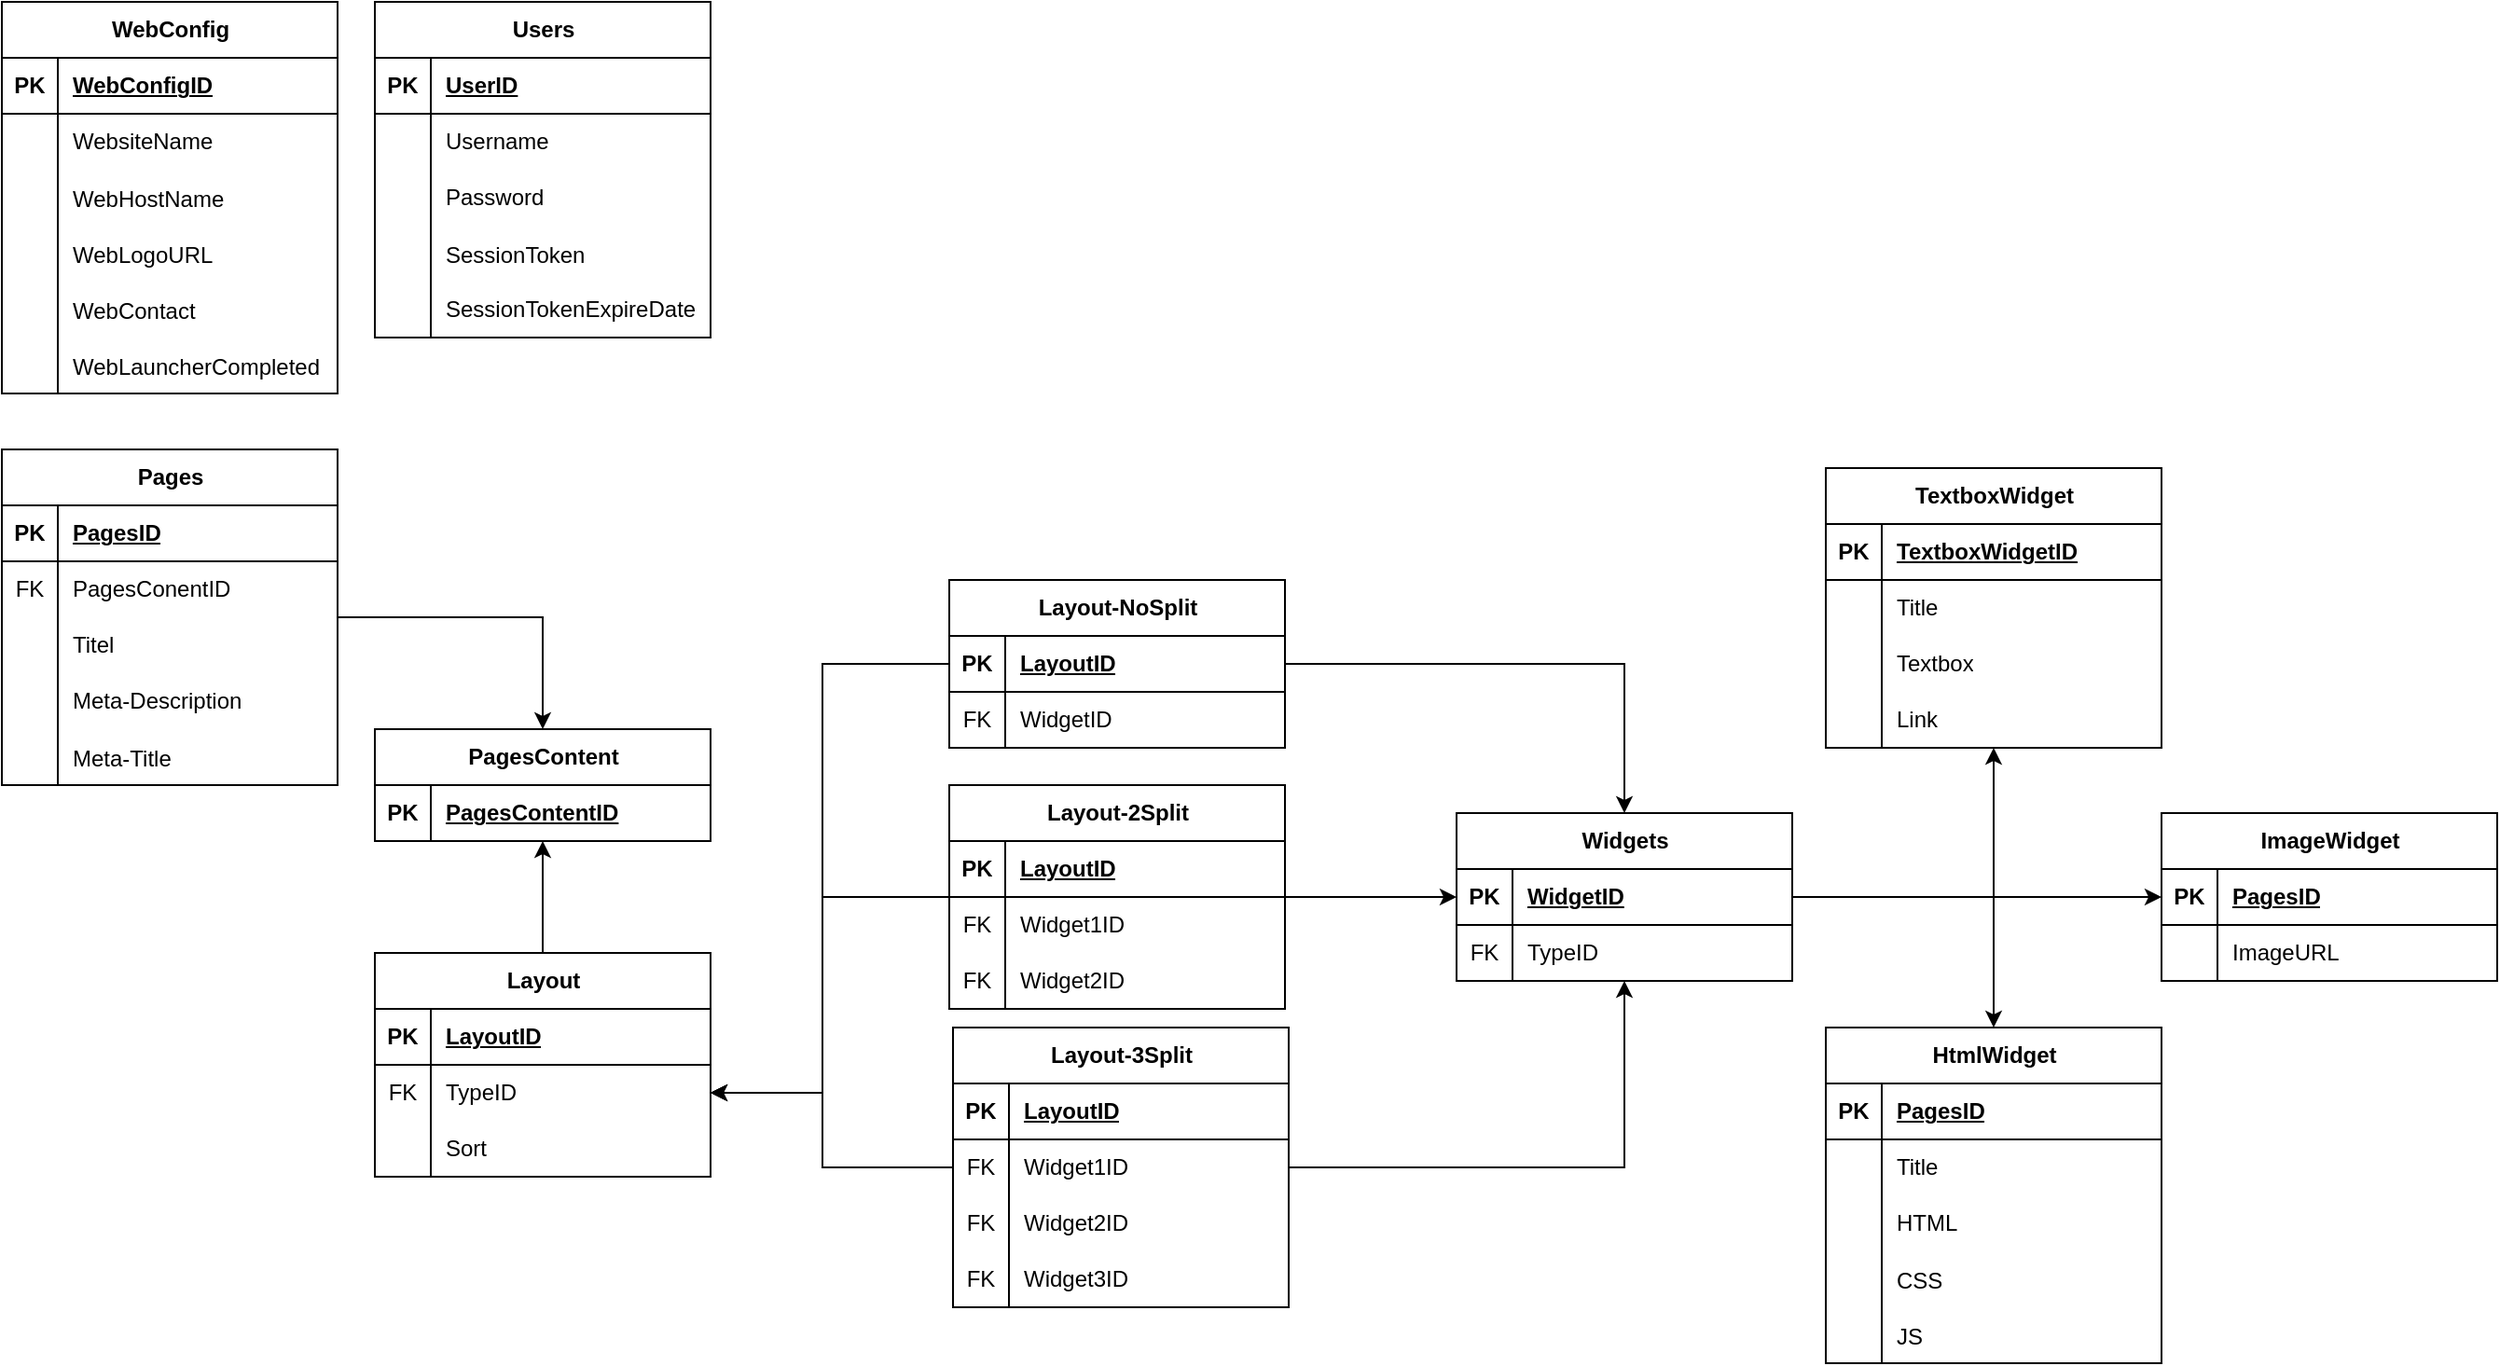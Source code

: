 <mxfile version="27.2.0">
  <diagram name="Seite-1" id="rLONAI7zuY9qaFdbgkeG">
    <mxGraphModel dx="715" dy="444" grid="1" gridSize="10" guides="1" tooltips="1" connect="1" arrows="1" fold="1" page="1" pageScale="1" pageWidth="291" pageHeight="413" math="0" shadow="0">
      <root>
        <mxCell id="0" />
        <mxCell id="1" parent="0" />
        <mxCell id="MVed-AXv2sKmqeOvBSMl-1" value="WebConfig" style="shape=table;startSize=30;container=1;collapsible=1;childLayout=tableLayout;fixedRows=1;rowLines=0;fontStyle=1;align=center;resizeLast=1;html=1;" parent="1" vertex="1">
          <mxGeometry x="40" y="40" width="180" height="210" as="geometry" />
        </mxCell>
        <mxCell id="MVed-AXv2sKmqeOvBSMl-2" value="" style="shape=tableRow;horizontal=0;startSize=0;swimlaneHead=0;swimlaneBody=0;fillColor=none;collapsible=0;dropTarget=0;points=[[0,0.5],[1,0.5]];portConstraint=eastwest;top=0;left=0;right=0;bottom=1;" parent="MVed-AXv2sKmqeOvBSMl-1" vertex="1">
          <mxGeometry y="30" width="180" height="30" as="geometry" />
        </mxCell>
        <mxCell id="MVed-AXv2sKmqeOvBSMl-3" value="PK" style="shape=partialRectangle;connectable=0;fillColor=none;top=0;left=0;bottom=0;right=0;fontStyle=1;overflow=hidden;whiteSpace=wrap;html=1;" parent="MVed-AXv2sKmqeOvBSMl-2" vertex="1">
          <mxGeometry width="30" height="30" as="geometry">
            <mxRectangle width="30" height="30" as="alternateBounds" />
          </mxGeometry>
        </mxCell>
        <mxCell id="MVed-AXv2sKmqeOvBSMl-4" value="WebConfigID" style="shape=partialRectangle;connectable=0;fillColor=none;top=0;left=0;bottom=0;right=0;align=left;spacingLeft=6;fontStyle=5;overflow=hidden;whiteSpace=wrap;html=1;" parent="MVed-AXv2sKmqeOvBSMl-2" vertex="1">
          <mxGeometry x="30" width="150" height="30" as="geometry">
            <mxRectangle width="150" height="30" as="alternateBounds" />
          </mxGeometry>
        </mxCell>
        <mxCell id="MVed-AXv2sKmqeOvBSMl-5" value="" style="shape=tableRow;horizontal=0;startSize=0;swimlaneHead=0;swimlaneBody=0;fillColor=none;collapsible=0;dropTarget=0;points=[[0,0.5],[1,0.5]];portConstraint=eastwest;top=0;left=0;right=0;bottom=0;" parent="MVed-AXv2sKmqeOvBSMl-1" vertex="1">
          <mxGeometry y="60" width="180" height="30" as="geometry" />
        </mxCell>
        <mxCell id="MVed-AXv2sKmqeOvBSMl-6" value="" style="shape=partialRectangle;connectable=0;fillColor=none;top=0;left=0;bottom=0;right=0;editable=1;overflow=hidden;whiteSpace=wrap;html=1;" parent="MVed-AXv2sKmqeOvBSMl-5" vertex="1">
          <mxGeometry width="30" height="30" as="geometry">
            <mxRectangle width="30" height="30" as="alternateBounds" />
          </mxGeometry>
        </mxCell>
        <mxCell id="MVed-AXv2sKmqeOvBSMl-7" value="WebsiteName" style="shape=partialRectangle;connectable=0;fillColor=none;top=0;left=0;bottom=0;right=0;align=left;spacingLeft=6;overflow=hidden;whiteSpace=wrap;html=1;" parent="MVed-AXv2sKmqeOvBSMl-5" vertex="1">
          <mxGeometry x="30" width="150" height="30" as="geometry">
            <mxRectangle width="150" height="30" as="alternateBounds" />
          </mxGeometry>
        </mxCell>
        <mxCell id="MVed-AXv2sKmqeOvBSMl-27" value="" style="shape=tableRow;horizontal=0;startSize=0;swimlaneHead=0;swimlaneBody=0;fillColor=none;collapsible=0;dropTarget=0;points=[[0,0.5],[1,0.5]];portConstraint=eastwest;top=0;left=0;right=0;bottom=0;" parent="MVed-AXv2sKmqeOvBSMl-1" vertex="1">
          <mxGeometry y="90" width="180" height="30" as="geometry" />
        </mxCell>
        <mxCell id="MVed-AXv2sKmqeOvBSMl-28" value="" style="shape=partialRectangle;connectable=0;fillColor=none;top=0;left=0;bottom=0;right=0;editable=1;overflow=hidden;" parent="MVed-AXv2sKmqeOvBSMl-27" vertex="1">
          <mxGeometry width="30" height="30" as="geometry">
            <mxRectangle width="30" height="30" as="alternateBounds" />
          </mxGeometry>
        </mxCell>
        <mxCell id="MVed-AXv2sKmqeOvBSMl-29" value="WebHostName" style="shape=partialRectangle;connectable=0;fillColor=none;top=0;left=0;bottom=0;right=0;align=left;spacingLeft=6;overflow=hidden;" parent="MVed-AXv2sKmqeOvBSMl-27" vertex="1">
          <mxGeometry x="30" width="150" height="30" as="geometry">
            <mxRectangle width="150" height="30" as="alternateBounds" />
          </mxGeometry>
        </mxCell>
        <mxCell id="MVed-AXv2sKmqeOvBSMl-30" value="" style="shape=tableRow;horizontal=0;startSize=0;swimlaneHead=0;swimlaneBody=0;fillColor=none;collapsible=0;dropTarget=0;points=[[0,0.5],[1,0.5]];portConstraint=eastwest;top=0;left=0;right=0;bottom=0;" parent="MVed-AXv2sKmqeOvBSMl-1" vertex="1">
          <mxGeometry y="120" width="180" height="30" as="geometry" />
        </mxCell>
        <mxCell id="MVed-AXv2sKmqeOvBSMl-31" value="" style="shape=partialRectangle;connectable=0;fillColor=none;top=0;left=0;bottom=0;right=0;editable=1;overflow=hidden;" parent="MVed-AXv2sKmqeOvBSMl-30" vertex="1">
          <mxGeometry width="30" height="30" as="geometry">
            <mxRectangle width="30" height="30" as="alternateBounds" />
          </mxGeometry>
        </mxCell>
        <mxCell id="MVed-AXv2sKmqeOvBSMl-32" value="WebLogoURL" style="shape=partialRectangle;connectable=0;fillColor=none;top=0;left=0;bottom=0;right=0;align=left;spacingLeft=6;overflow=hidden;" parent="MVed-AXv2sKmqeOvBSMl-30" vertex="1">
          <mxGeometry x="30" width="150" height="30" as="geometry">
            <mxRectangle width="150" height="30" as="alternateBounds" />
          </mxGeometry>
        </mxCell>
        <mxCell id="MVed-AXv2sKmqeOvBSMl-36" value="" style="shape=tableRow;horizontal=0;startSize=0;swimlaneHead=0;swimlaneBody=0;fillColor=none;collapsible=0;dropTarget=0;points=[[0,0.5],[1,0.5]];portConstraint=eastwest;top=0;left=0;right=0;bottom=0;" parent="MVed-AXv2sKmqeOvBSMl-1" vertex="1">
          <mxGeometry y="150" width="180" height="30" as="geometry" />
        </mxCell>
        <mxCell id="MVed-AXv2sKmqeOvBSMl-37" value="" style="shape=partialRectangle;connectable=0;fillColor=none;top=0;left=0;bottom=0;right=0;editable=1;overflow=hidden;" parent="MVed-AXv2sKmqeOvBSMl-36" vertex="1">
          <mxGeometry width="30" height="30" as="geometry">
            <mxRectangle width="30" height="30" as="alternateBounds" />
          </mxGeometry>
        </mxCell>
        <mxCell id="MVed-AXv2sKmqeOvBSMl-38" value="WebContact" style="shape=partialRectangle;connectable=0;fillColor=none;top=0;left=0;bottom=0;right=0;align=left;spacingLeft=6;overflow=hidden;" parent="MVed-AXv2sKmqeOvBSMl-36" vertex="1">
          <mxGeometry x="30" width="150" height="30" as="geometry">
            <mxRectangle width="150" height="30" as="alternateBounds" />
          </mxGeometry>
        </mxCell>
        <mxCell id="MVed-AXv2sKmqeOvBSMl-58" value="" style="shape=tableRow;horizontal=0;startSize=0;swimlaneHead=0;swimlaneBody=0;fillColor=none;collapsible=0;dropTarget=0;points=[[0,0.5],[1,0.5]];portConstraint=eastwest;top=0;left=0;right=0;bottom=0;" parent="MVed-AXv2sKmqeOvBSMl-1" vertex="1">
          <mxGeometry y="180" width="180" height="30" as="geometry" />
        </mxCell>
        <mxCell id="MVed-AXv2sKmqeOvBSMl-59" value="" style="shape=partialRectangle;connectable=0;fillColor=none;top=0;left=0;bottom=0;right=0;editable=1;overflow=hidden;" parent="MVed-AXv2sKmqeOvBSMl-58" vertex="1">
          <mxGeometry width="30" height="30" as="geometry">
            <mxRectangle width="30" height="30" as="alternateBounds" />
          </mxGeometry>
        </mxCell>
        <mxCell id="MVed-AXv2sKmqeOvBSMl-60" value="WebLauncherCompleted" style="shape=partialRectangle;connectable=0;fillColor=none;top=0;left=0;bottom=0;right=0;align=left;spacingLeft=6;overflow=hidden;" parent="MVed-AXv2sKmqeOvBSMl-58" vertex="1">
          <mxGeometry x="30" width="150" height="30" as="geometry">
            <mxRectangle width="150" height="30" as="alternateBounds" />
          </mxGeometry>
        </mxCell>
        <mxCell id="MVed-AXv2sKmqeOvBSMl-42" value="Users" style="shape=table;startSize=30;container=1;collapsible=1;childLayout=tableLayout;fixedRows=1;rowLines=0;fontStyle=1;align=center;resizeLast=1;html=1;" parent="1" vertex="1">
          <mxGeometry x="240" y="40" width="180" height="180" as="geometry" />
        </mxCell>
        <mxCell id="MVed-AXv2sKmqeOvBSMl-43" value="" style="shape=tableRow;horizontal=0;startSize=0;swimlaneHead=0;swimlaneBody=0;fillColor=none;collapsible=0;dropTarget=0;points=[[0,0.5],[1,0.5]];portConstraint=eastwest;top=0;left=0;right=0;bottom=1;" parent="MVed-AXv2sKmqeOvBSMl-42" vertex="1">
          <mxGeometry y="30" width="180" height="30" as="geometry" />
        </mxCell>
        <mxCell id="MVed-AXv2sKmqeOvBSMl-44" value="PK" style="shape=partialRectangle;connectable=0;fillColor=none;top=0;left=0;bottom=0;right=0;fontStyle=1;overflow=hidden;whiteSpace=wrap;html=1;" parent="MVed-AXv2sKmqeOvBSMl-43" vertex="1">
          <mxGeometry width="30" height="30" as="geometry">
            <mxRectangle width="30" height="30" as="alternateBounds" />
          </mxGeometry>
        </mxCell>
        <mxCell id="MVed-AXv2sKmqeOvBSMl-45" value="UserID" style="shape=partialRectangle;connectable=0;fillColor=none;top=0;left=0;bottom=0;right=0;align=left;spacingLeft=6;fontStyle=5;overflow=hidden;whiteSpace=wrap;html=1;" parent="MVed-AXv2sKmqeOvBSMl-43" vertex="1">
          <mxGeometry x="30" width="150" height="30" as="geometry">
            <mxRectangle width="150" height="30" as="alternateBounds" />
          </mxGeometry>
        </mxCell>
        <mxCell id="MVed-AXv2sKmqeOvBSMl-46" value="" style="shape=tableRow;horizontal=0;startSize=0;swimlaneHead=0;swimlaneBody=0;fillColor=none;collapsible=0;dropTarget=0;points=[[0,0.5],[1,0.5]];portConstraint=eastwest;top=0;left=0;right=0;bottom=0;" parent="MVed-AXv2sKmqeOvBSMl-42" vertex="1">
          <mxGeometry y="60" width="180" height="30" as="geometry" />
        </mxCell>
        <mxCell id="MVed-AXv2sKmqeOvBSMl-47" value="" style="shape=partialRectangle;connectable=0;fillColor=none;top=0;left=0;bottom=0;right=0;editable=1;overflow=hidden;whiteSpace=wrap;html=1;" parent="MVed-AXv2sKmqeOvBSMl-46" vertex="1">
          <mxGeometry width="30" height="30" as="geometry">
            <mxRectangle width="30" height="30" as="alternateBounds" />
          </mxGeometry>
        </mxCell>
        <mxCell id="MVed-AXv2sKmqeOvBSMl-48" value="Username" style="shape=partialRectangle;connectable=0;fillColor=none;top=0;left=0;bottom=0;right=0;align=left;spacingLeft=6;overflow=hidden;whiteSpace=wrap;html=1;" parent="MVed-AXv2sKmqeOvBSMl-46" vertex="1">
          <mxGeometry x="30" width="150" height="30" as="geometry">
            <mxRectangle width="150" height="30" as="alternateBounds" />
          </mxGeometry>
        </mxCell>
        <mxCell id="MVed-AXv2sKmqeOvBSMl-49" value="" style="shape=tableRow;horizontal=0;startSize=0;swimlaneHead=0;swimlaneBody=0;fillColor=none;collapsible=0;dropTarget=0;points=[[0,0.5],[1,0.5]];portConstraint=eastwest;top=0;left=0;right=0;bottom=0;" parent="MVed-AXv2sKmqeOvBSMl-42" vertex="1">
          <mxGeometry y="90" width="180" height="30" as="geometry" />
        </mxCell>
        <mxCell id="MVed-AXv2sKmqeOvBSMl-50" value="" style="shape=partialRectangle;connectable=0;fillColor=none;top=0;left=0;bottom=0;right=0;editable=1;overflow=hidden;whiteSpace=wrap;html=1;" parent="MVed-AXv2sKmqeOvBSMl-49" vertex="1">
          <mxGeometry width="30" height="30" as="geometry">
            <mxRectangle width="30" height="30" as="alternateBounds" />
          </mxGeometry>
        </mxCell>
        <mxCell id="MVed-AXv2sKmqeOvBSMl-51" value="Password" style="shape=partialRectangle;connectable=0;fillColor=none;top=0;left=0;bottom=0;right=0;align=left;spacingLeft=6;overflow=hidden;whiteSpace=wrap;html=1;" parent="MVed-AXv2sKmqeOvBSMl-49" vertex="1">
          <mxGeometry x="30" width="150" height="30" as="geometry">
            <mxRectangle width="150" height="30" as="alternateBounds" />
          </mxGeometry>
        </mxCell>
        <mxCell id="MVed-AXv2sKmqeOvBSMl-55" value="" style="shape=tableRow;horizontal=0;startSize=0;swimlaneHead=0;swimlaneBody=0;fillColor=none;collapsible=0;dropTarget=0;points=[[0,0.5],[1,0.5]];portConstraint=eastwest;top=0;left=0;right=0;bottom=0;" parent="MVed-AXv2sKmqeOvBSMl-42" vertex="1">
          <mxGeometry y="120" width="180" height="30" as="geometry" />
        </mxCell>
        <mxCell id="MVed-AXv2sKmqeOvBSMl-56" value="" style="shape=partialRectangle;connectable=0;fillColor=none;top=0;left=0;bottom=0;right=0;editable=1;overflow=hidden;" parent="MVed-AXv2sKmqeOvBSMl-55" vertex="1">
          <mxGeometry width="30" height="30" as="geometry">
            <mxRectangle width="30" height="30" as="alternateBounds" />
          </mxGeometry>
        </mxCell>
        <mxCell id="MVed-AXv2sKmqeOvBSMl-57" value="SessionToken" style="shape=partialRectangle;connectable=0;fillColor=none;top=0;left=0;bottom=0;right=0;align=left;spacingLeft=6;overflow=hidden;" parent="MVed-AXv2sKmqeOvBSMl-55" vertex="1">
          <mxGeometry x="30" width="150" height="30" as="geometry">
            <mxRectangle width="150" height="30" as="alternateBounds" />
          </mxGeometry>
        </mxCell>
        <mxCell id="MVed-AXv2sKmqeOvBSMl-52" value="" style="shape=tableRow;horizontal=0;startSize=0;swimlaneHead=0;swimlaneBody=0;fillColor=none;collapsible=0;dropTarget=0;points=[[0,0.5],[1,0.5]];portConstraint=eastwest;top=0;left=0;right=0;bottom=0;" parent="MVed-AXv2sKmqeOvBSMl-42" vertex="1">
          <mxGeometry y="150" width="180" height="30" as="geometry" />
        </mxCell>
        <mxCell id="MVed-AXv2sKmqeOvBSMl-53" value="" style="shape=partialRectangle;connectable=0;fillColor=none;top=0;left=0;bottom=0;right=0;editable=1;overflow=hidden;whiteSpace=wrap;html=1;" parent="MVed-AXv2sKmqeOvBSMl-52" vertex="1">
          <mxGeometry width="30" height="30" as="geometry">
            <mxRectangle width="30" height="30" as="alternateBounds" />
          </mxGeometry>
        </mxCell>
        <mxCell id="MVed-AXv2sKmqeOvBSMl-54" value="SessionTokenExpireDate" style="shape=partialRectangle;connectable=0;fillColor=none;top=0;left=0;bottom=0;right=0;align=left;spacingLeft=6;overflow=hidden;whiteSpace=wrap;html=1;" parent="MVed-AXv2sKmqeOvBSMl-52" vertex="1">
          <mxGeometry x="30" width="150" height="30" as="geometry">
            <mxRectangle width="150" height="30" as="alternateBounds" />
          </mxGeometry>
        </mxCell>
        <mxCell id="UH3lnmZ9pDIT7OfPLdEI-92" style="edgeStyle=orthogonalEdgeStyle;rounded=0;orthogonalLoop=1;jettySize=auto;html=1;entryX=0.5;entryY=0;entryDx=0;entryDy=0;" parent="1" source="UH3lnmZ9pDIT7OfPLdEI-1" target="UH3lnmZ9pDIT7OfPLdEI-14" edge="1">
          <mxGeometry relative="1" as="geometry" />
        </mxCell>
        <mxCell id="UH3lnmZ9pDIT7OfPLdEI-1" value="Pages" style="shape=table;startSize=30;container=1;collapsible=1;childLayout=tableLayout;fixedRows=1;rowLines=0;fontStyle=1;align=center;resizeLast=1;html=1;" parent="1" vertex="1">
          <mxGeometry x="40" y="280" width="180" height="180" as="geometry" />
        </mxCell>
        <mxCell id="UH3lnmZ9pDIT7OfPLdEI-2" value="" style="shape=tableRow;horizontal=0;startSize=0;swimlaneHead=0;swimlaneBody=0;fillColor=none;collapsible=0;dropTarget=0;points=[[0,0.5],[1,0.5]];portConstraint=eastwest;top=0;left=0;right=0;bottom=1;" parent="UH3lnmZ9pDIT7OfPLdEI-1" vertex="1">
          <mxGeometry y="30" width="180" height="30" as="geometry" />
        </mxCell>
        <mxCell id="UH3lnmZ9pDIT7OfPLdEI-3" value="PK" style="shape=partialRectangle;connectable=0;fillColor=none;top=0;left=0;bottom=0;right=0;fontStyle=1;overflow=hidden;whiteSpace=wrap;html=1;" parent="UH3lnmZ9pDIT7OfPLdEI-2" vertex="1">
          <mxGeometry width="30" height="30" as="geometry">
            <mxRectangle width="30" height="30" as="alternateBounds" />
          </mxGeometry>
        </mxCell>
        <mxCell id="UH3lnmZ9pDIT7OfPLdEI-4" value="PagesID" style="shape=partialRectangle;connectable=0;fillColor=none;top=0;left=0;bottom=0;right=0;align=left;spacingLeft=6;fontStyle=5;overflow=hidden;whiteSpace=wrap;html=1;" parent="UH3lnmZ9pDIT7OfPLdEI-2" vertex="1">
          <mxGeometry x="30" width="150" height="30" as="geometry">
            <mxRectangle width="150" height="30" as="alternateBounds" />
          </mxGeometry>
        </mxCell>
        <mxCell id="UH3lnmZ9pDIT7OfPLdEI-95" value="" style="shape=tableRow;horizontal=0;startSize=0;swimlaneHead=0;swimlaneBody=0;fillColor=none;collapsible=0;dropTarget=0;points=[[0,0.5],[1,0.5]];portConstraint=eastwest;top=0;left=0;right=0;bottom=0;" parent="UH3lnmZ9pDIT7OfPLdEI-1" vertex="1">
          <mxGeometry y="60" width="180" height="30" as="geometry" />
        </mxCell>
        <mxCell id="UH3lnmZ9pDIT7OfPLdEI-96" value="FK" style="shape=partialRectangle;connectable=0;fillColor=none;top=0;left=0;bottom=0;right=0;fontStyle=0;overflow=hidden;whiteSpace=wrap;html=1;" parent="UH3lnmZ9pDIT7OfPLdEI-95" vertex="1">
          <mxGeometry width="30" height="30" as="geometry">
            <mxRectangle width="30" height="30" as="alternateBounds" />
          </mxGeometry>
        </mxCell>
        <mxCell id="UH3lnmZ9pDIT7OfPLdEI-97" value="PagesConentID" style="shape=partialRectangle;connectable=0;fillColor=none;top=0;left=0;bottom=0;right=0;align=left;spacingLeft=6;fontStyle=0;overflow=hidden;whiteSpace=wrap;html=1;" parent="UH3lnmZ9pDIT7OfPLdEI-95" vertex="1">
          <mxGeometry x="30" width="150" height="30" as="geometry">
            <mxRectangle width="150" height="30" as="alternateBounds" />
          </mxGeometry>
        </mxCell>
        <mxCell id="UH3lnmZ9pDIT7OfPLdEI-8" value="" style="shape=tableRow;horizontal=0;startSize=0;swimlaneHead=0;swimlaneBody=0;fillColor=none;collapsible=0;dropTarget=0;points=[[0,0.5],[1,0.5]];portConstraint=eastwest;top=0;left=0;right=0;bottom=0;" parent="UH3lnmZ9pDIT7OfPLdEI-1" vertex="1">
          <mxGeometry y="90" width="180" height="30" as="geometry" />
        </mxCell>
        <mxCell id="UH3lnmZ9pDIT7OfPLdEI-9" value="" style="shape=partialRectangle;connectable=0;fillColor=none;top=0;left=0;bottom=0;right=0;editable=1;overflow=hidden;whiteSpace=wrap;html=1;" parent="UH3lnmZ9pDIT7OfPLdEI-8" vertex="1">
          <mxGeometry width="30" height="30" as="geometry">
            <mxRectangle width="30" height="30" as="alternateBounds" />
          </mxGeometry>
        </mxCell>
        <mxCell id="UH3lnmZ9pDIT7OfPLdEI-10" value="Titel" style="shape=partialRectangle;connectable=0;fillColor=none;top=0;left=0;bottom=0;right=0;align=left;spacingLeft=6;overflow=hidden;whiteSpace=wrap;html=1;" parent="UH3lnmZ9pDIT7OfPLdEI-8" vertex="1">
          <mxGeometry x="30" width="150" height="30" as="geometry">
            <mxRectangle width="150" height="30" as="alternateBounds" />
          </mxGeometry>
        </mxCell>
        <mxCell id="UH3lnmZ9pDIT7OfPLdEI-11" value="" style="shape=tableRow;horizontal=0;startSize=0;swimlaneHead=0;swimlaneBody=0;fillColor=none;collapsible=0;dropTarget=0;points=[[0,0.5],[1,0.5]];portConstraint=eastwest;top=0;left=0;right=0;bottom=0;" parent="UH3lnmZ9pDIT7OfPLdEI-1" vertex="1">
          <mxGeometry y="120" width="180" height="30" as="geometry" />
        </mxCell>
        <mxCell id="UH3lnmZ9pDIT7OfPLdEI-12" value="" style="shape=partialRectangle;connectable=0;fillColor=none;top=0;left=0;bottom=0;right=0;editable=1;overflow=hidden;whiteSpace=wrap;html=1;" parent="UH3lnmZ9pDIT7OfPLdEI-11" vertex="1">
          <mxGeometry width="30" height="30" as="geometry">
            <mxRectangle width="30" height="30" as="alternateBounds" />
          </mxGeometry>
        </mxCell>
        <mxCell id="UH3lnmZ9pDIT7OfPLdEI-13" value="Meta-Description" style="shape=partialRectangle;connectable=0;fillColor=none;top=0;left=0;bottom=0;right=0;align=left;spacingLeft=6;overflow=hidden;whiteSpace=wrap;html=1;" parent="UH3lnmZ9pDIT7OfPLdEI-11" vertex="1">
          <mxGeometry x="30" width="150" height="30" as="geometry">
            <mxRectangle width="150" height="30" as="alternateBounds" />
          </mxGeometry>
        </mxCell>
        <mxCell id="UH3lnmZ9pDIT7OfPLdEI-98" value="" style="shape=tableRow;horizontal=0;startSize=0;swimlaneHead=0;swimlaneBody=0;fillColor=none;collapsible=0;dropTarget=0;points=[[0,0.5],[1,0.5]];portConstraint=eastwest;top=0;left=0;right=0;bottom=0;" parent="UH3lnmZ9pDIT7OfPLdEI-1" vertex="1">
          <mxGeometry y="150" width="180" height="30" as="geometry" />
        </mxCell>
        <mxCell id="UH3lnmZ9pDIT7OfPLdEI-99" value="" style="shape=partialRectangle;connectable=0;fillColor=none;top=0;left=0;bottom=0;right=0;editable=1;overflow=hidden;" parent="UH3lnmZ9pDIT7OfPLdEI-98" vertex="1">
          <mxGeometry width="30" height="30" as="geometry">
            <mxRectangle width="30" height="30" as="alternateBounds" />
          </mxGeometry>
        </mxCell>
        <mxCell id="UH3lnmZ9pDIT7OfPLdEI-100" value="Meta-Title" style="shape=partialRectangle;connectable=0;fillColor=none;top=0;left=0;bottom=0;right=0;align=left;spacingLeft=6;overflow=hidden;" parent="UH3lnmZ9pDIT7OfPLdEI-98" vertex="1">
          <mxGeometry x="30" width="150" height="30" as="geometry">
            <mxRectangle width="150" height="30" as="alternateBounds" />
          </mxGeometry>
        </mxCell>
        <mxCell id="UH3lnmZ9pDIT7OfPLdEI-14" value="PagesContent" style="shape=table;startSize=30;container=1;collapsible=1;childLayout=tableLayout;fixedRows=1;rowLines=0;fontStyle=1;align=center;resizeLast=1;html=1;" parent="1" vertex="1">
          <mxGeometry x="240" y="430" width="180" height="60" as="geometry" />
        </mxCell>
        <mxCell id="UH3lnmZ9pDIT7OfPLdEI-15" value="" style="shape=tableRow;horizontal=0;startSize=0;swimlaneHead=0;swimlaneBody=0;fillColor=none;collapsible=0;dropTarget=0;points=[[0,0.5],[1,0.5]];portConstraint=eastwest;top=0;left=0;right=0;bottom=1;" parent="UH3lnmZ9pDIT7OfPLdEI-14" vertex="1">
          <mxGeometry y="30" width="180" height="30" as="geometry" />
        </mxCell>
        <mxCell id="UH3lnmZ9pDIT7OfPLdEI-16" value="PK" style="shape=partialRectangle;connectable=0;fillColor=none;top=0;left=0;bottom=0;right=0;fontStyle=1;overflow=hidden;whiteSpace=wrap;html=1;" parent="UH3lnmZ9pDIT7OfPLdEI-15" vertex="1">
          <mxGeometry width="30" height="30" as="geometry">
            <mxRectangle width="30" height="30" as="alternateBounds" />
          </mxGeometry>
        </mxCell>
        <mxCell id="UH3lnmZ9pDIT7OfPLdEI-17" value="PagesContentID" style="shape=partialRectangle;connectable=0;fillColor=none;top=0;left=0;bottom=0;right=0;align=left;spacingLeft=6;fontStyle=5;overflow=hidden;whiteSpace=wrap;html=1;" parent="UH3lnmZ9pDIT7OfPLdEI-15" vertex="1">
          <mxGeometry x="30" width="150" height="30" as="geometry">
            <mxRectangle width="150" height="30" as="alternateBounds" />
          </mxGeometry>
        </mxCell>
        <mxCell id="8v7gjZhhitG2yo2tMEsN-65" style="edgeStyle=orthogonalEdgeStyle;rounded=0;orthogonalLoop=1;jettySize=auto;html=1;" edge="1" parent="1" source="UH3lnmZ9pDIT7OfPLdEI-27" target="8v7gjZhhitG2yo2tMEsN-54">
          <mxGeometry relative="1" as="geometry">
            <Array as="points">
              <mxPoint x="480" y="395" />
              <mxPoint x="480" y="625" />
            </Array>
          </mxGeometry>
        </mxCell>
        <mxCell id="UH3lnmZ9pDIT7OfPLdEI-27" value="Layout-NoSplit" style="shape=table;startSize=30;container=1;collapsible=1;childLayout=tableLayout;fixedRows=1;rowLines=0;fontStyle=1;align=center;resizeLast=1;html=1;" parent="1" vertex="1">
          <mxGeometry x="548" y="350" width="180" height="90" as="geometry" />
        </mxCell>
        <mxCell id="UH3lnmZ9pDIT7OfPLdEI-28" value="" style="shape=tableRow;horizontal=0;startSize=0;swimlaneHead=0;swimlaneBody=0;fillColor=none;collapsible=0;dropTarget=0;points=[[0,0.5],[1,0.5]];portConstraint=eastwest;top=0;left=0;right=0;bottom=1;" parent="UH3lnmZ9pDIT7OfPLdEI-27" vertex="1">
          <mxGeometry y="30" width="180" height="30" as="geometry" />
        </mxCell>
        <mxCell id="UH3lnmZ9pDIT7OfPLdEI-29" value="PK" style="shape=partialRectangle;connectable=0;fillColor=none;top=0;left=0;bottom=0;right=0;fontStyle=1;overflow=hidden;whiteSpace=wrap;html=1;" parent="UH3lnmZ9pDIT7OfPLdEI-28" vertex="1">
          <mxGeometry width="30" height="30" as="geometry">
            <mxRectangle width="30" height="30" as="alternateBounds" />
          </mxGeometry>
        </mxCell>
        <mxCell id="UH3lnmZ9pDIT7OfPLdEI-30" value="LayoutID" style="shape=partialRectangle;connectable=0;fillColor=none;top=0;left=0;bottom=0;right=0;align=left;spacingLeft=6;fontStyle=5;overflow=hidden;whiteSpace=wrap;html=1;" parent="UH3lnmZ9pDIT7OfPLdEI-28" vertex="1">
          <mxGeometry x="30" width="150" height="30" as="geometry">
            <mxRectangle width="150" height="30" as="alternateBounds" />
          </mxGeometry>
        </mxCell>
        <mxCell id="UH3lnmZ9pDIT7OfPLdEI-104" value="" style="shape=tableRow;horizontal=0;startSize=0;swimlaneHead=0;swimlaneBody=0;fillColor=none;collapsible=0;dropTarget=0;points=[[0,0.5],[1,0.5]];portConstraint=eastwest;top=0;left=0;right=0;bottom=0;" parent="UH3lnmZ9pDIT7OfPLdEI-27" vertex="1">
          <mxGeometry y="60" width="180" height="30" as="geometry" />
        </mxCell>
        <mxCell id="UH3lnmZ9pDIT7OfPLdEI-105" value="FK" style="shape=partialRectangle;connectable=0;fillColor=none;top=0;left=0;bottom=0;right=0;fontStyle=0;overflow=hidden;whiteSpace=wrap;html=1;" parent="UH3lnmZ9pDIT7OfPLdEI-104" vertex="1">
          <mxGeometry width="30" height="30" as="geometry">
            <mxRectangle width="30" height="30" as="alternateBounds" />
          </mxGeometry>
        </mxCell>
        <mxCell id="UH3lnmZ9pDIT7OfPLdEI-106" value="WidgetID" style="shape=partialRectangle;connectable=0;fillColor=none;top=0;left=0;bottom=0;right=0;align=left;spacingLeft=6;fontStyle=0;overflow=hidden;whiteSpace=wrap;html=1;" parent="UH3lnmZ9pDIT7OfPLdEI-104" vertex="1">
          <mxGeometry x="30" width="150" height="30" as="geometry">
            <mxRectangle width="150" height="30" as="alternateBounds" />
          </mxGeometry>
        </mxCell>
        <mxCell id="UH3lnmZ9pDIT7OfPLdEI-116" style="edgeStyle=orthogonalEdgeStyle;rounded=0;orthogonalLoop=1;jettySize=auto;html=1;" parent="1" source="UH3lnmZ9pDIT7OfPLdEI-40" target="UH3lnmZ9pDIT7OfPLdEI-53" edge="1">
          <mxGeometry relative="1" as="geometry" />
        </mxCell>
        <mxCell id="UH3lnmZ9pDIT7OfPLdEI-117" style="edgeStyle=orthogonalEdgeStyle;rounded=0;orthogonalLoop=1;jettySize=auto;html=1;" parent="1" source="UH3lnmZ9pDIT7OfPLdEI-40" target="UH3lnmZ9pDIT7OfPLdEI-79" edge="1">
          <mxGeometry relative="1" as="geometry" />
        </mxCell>
        <mxCell id="UH3lnmZ9pDIT7OfPLdEI-118" style="edgeStyle=orthogonalEdgeStyle;rounded=0;orthogonalLoop=1;jettySize=auto;html=1;" parent="1" source="UH3lnmZ9pDIT7OfPLdEI-40" target="UH3lnmZ9pDIT7OfPLdEI-66" edge="1">
          <mxGeometry relative="1" as="geometry" />
        </mxCell>
        <mxCell id="UH3lnmZ9pDIT7OfPLdEI-40" value="Widgets" style="shape=table;startSize=30;container=1;collapsible=1;childLayout=tableLayout;fixedRows=1;rowLines=0;fontStyle=1;align=center;resizeLast=1;html=1;" parent="1" vertex="1">
          <mxGeometry x="820" y="475" width="180" height="90" as="geometry" />
        </mxCell>
        <mxCell id="UH3lnmZ9pDIT7OfPLdEI-41" value="" style="shape=tableRow;horizontal=0;startSize=0;swimlaneHead=0;swimlaneBody=0;fillColor=none;collapsible=0;dropTarget=0;points=[[0,0.5],[1,0.5]];portConstraint=eastwest;top=0;left=0;right=0;bottom=1;" parent="UH3lnmZ9pDIT7OfPLdEI-40" vertex="1">
          <mxGeometry y="30" width="180" height="30" as="geometry" />
        </mxCell>
        <mxCell id="UH3lnmZ9pDIT7OfPLdEI-42" value="PK" style="shape=partialRectangle;connectable=0;fillColor=none;top=0;left=0;bottom=0;right=0;fontStyle=1;overflow=hidden;whiteSpace=wrap;html=1;" parent="UH3lnmZ9pDIT7OfPLdEI-41" vertex="1">
          <mxGeometry width="30" height="30" as="geometry">
            <mxRectangle width="30" height="30" as="alternateBounds" />
          </mxGeometry>
        </mxCell>
        <mxCell id="UH3lnmZ9pDIT7OfPLdEI-43" value="WidgetID" style="shape=partialRectangle;connectable=0;fillColor=none;top=0;left=0;bottom=0;right=0;align=left;spacingLeft=6;fontStyle=5;overflow=hidden;whiteSpace=wrap;html=1;" parent="UH3lnmZ9pDIT7OfPLdEI-41" vertex="1">
          <mxGeometry x="30" width="150" height="30" as="geometry">
            <mxRectangle width="150" height="30" as="alternateBounds" />
          </mxGeometry>
        </mxCell>
        <mxCell id="UH3lnmZ9pDIT7OfPLdEI-107" value="" style="shape=tableRow;horizontal=0;startSize=0;swimlaneHead=0;swimlaneBody=0;fillColor=none;collapsible=0;dropTarget=0;points=[[0,0.5],[1,0.5]];portConstraint=eastwest;top=0;left=0;right=0;bottom=0;" parent="UH3lnmZ9pDIT7OfPLdEI-40" vertex="1">
          <mxGeometry y="60" width="180" height="30" as="geometry" />
        </mxCell>
        <mxCell id="UH3lnmZ9pDIT7OfPLdEI-108" value="FK" style="shape=partialRectangle;connectable=0;fillColor=none;top=0;left=0;bottom=0;right=0;fontStyle=0;overflow=hidden;whiteSpace=wrap;html=1;" parent="UH3lnmZ9pDIT7OfPLdEI-107" vertex="1">
          <mxGeometry width="30" height="30" as="geometry">
            <mxRectangle width="30" height="30" as="alternateBounds" />
          </mxGeometry>
        </mxCell>
        <mxCell id="UH3lnmZ9pDIT7OfPLdEI-109" value="TypeID" style="shape=partialRectangle;connectable=0;fillColor=none;top=0;left=0;bottom=0;right=0;align=left;spacingLeft=6;fontStyle=0;overflow=hidden;whiteSpace=wrap;html=1;" parent="UH3lnmZ9pDIT7OfPLdEI-107" vertex="1">
          <mxGeometry x="30" width="150" height="30" as="geometry">
            <mxRectangle width="150" height="30" as="alternateBounds" />
          </mxGeometry>
        </mxCell>
        <mxCell id="UH3lnmZ9pDIT7OfPLdEI-53" value="TextboxWidget" style="shape=table;startSize=30;container=1;collapsible=1;childLayout=tableLayout;fixedRows=1;rowLines=0;fontStyle=1;align=center;resizeLast=1;html=1;" parent="1" vertex="1">
          <mxGeometry x="1018" y="290" width="180" height="150" as="geometry" />
        </mxCell>
        <mxCell id="UH3lnmZ9pDIT7OfPLdEI-54" value="" style="shape=tableRow;horizontal=0;startSize=0;swimlaneHead=0;swimlaneBody=0;fillColor=none;collapsible=0;dropTarget=0;points=[[0,0.5],[1,0.5]];portConstraint=eastwest;top=0;left=0;right=0;bottom=1;" parent="UH3lnmZ9pDIT7OfPLdEI-53" vertex="1">
          <mxGeometry y="30" width="180" height="30" as="geometry" />
        </mxCell>
        <mxCell id="UH3lnmZ9pDIT7OfPLdEI-55" value="PK" style="shape=partialRectangle;connectable=0;fillColor=none;top=0;left=0;bottom=0;right=0;fontStyle=1;overflow=hidden;whiteSpace=wrap;html=1;" parent="UH3lnmZ9pDIT7OfPLdEI-54" vertex="1">
          <mxGeometry width="30" height="30" as="geometry">
            <mxRectangle width="30" height="30" as="alternateBounds" />
          </mxGeometry>
        </mxCell>
        <mxCell id="UH3lnmZ9pDIT7OfPLdEI-56" value="TextboxWidgetID" style="shape=partialRectangle;connectable=0;fillColor=none;top=0;left=0;bottom=0;right=0;align=left;spacingLeft=6;fontStyle=5;overflow=hidden;whiteSpace=wrap;html=1;" parent="UH3lnmZ9pDIT7OfPLdEI-54" vertex="1">
          <mxGeometry x="30" width="150" height="30" as="geometry">
            <mxRectangle width="150" height="30" as="alternateBounds" />
          </mxGeometry>
        </mxCell>
        <mxCell id="UH3lnmZ9pDIT7OfPLdEI-57" value="" style="shape=tableRow;horizontal=0;startSize=0;swimlaneHead=0;swimlaneBody=0;fillColor=none;collapsible=0;dropTarget=0;points=[[0,0.5],[1,0.5]];portConstraint=eastwest;top=0;left=0;right=0;bottom=0;" parent="UH3lnmZ9pDIT7OfPLdEI-53" vertex="1">
          <mxGeometry y="60" width="180" height="30" as="geometry" />
        </mxCell>
        <mxCell id="UH3lnmZ9pDIT7OfPLdEI-58" value="" style="shape=partialRectangle;connectable=0;fillColor=none;top=0;left=0;bottom=0;right=0;editable=1;overflow=hidden;whiteSpace=wrap;html=1;" parent="UH3lnmZ9pDIT7OfPLdEI-57" vertex="1">
          <mxGeometry width="30" height="30" as="geometry">
            <mxRectangle width="30" height="30" as="alternateBounds" />
          </mxGeometry>
        </mxCell>
        <mxCell id="UH3lnmZ9pDIT7OfPLdEI-59" value="Title" style="shape=partialRectangle;connectable=0;fillColor=none;top=0;left=0;bottom=0;right=0;align=left;spacingLeft=6;overflow=hidden;whiteSpace=wrap;html=1;" parent="UH3lnmZ9pDIT7OfPLdEI-57" vertex="1">
          <mxGeometry x="30" width="150" height="30" as="geometry">
            <mxRectangle width="150" height="30" as="alternateBounds" />
          </mxGeometry>
        </mxCell>
        <mxCell id="UH3lnmZ9pDIT7OfPLdEI-60" value="" style="shape=tableRow;horizontal=0;startSize=0;swimlaneHead=0;swimlaneBody=0;fillColor=none;collapsible=0;dropTarget=0;points=[[0,0.5],[1,0.5]];portConstraint=eastwest;top=0;left=0;right=0;bottom=0;" parent="UH3lnmZ9pDIT7OfPLdEI-53" vertex="1">
          <mxGeometry y="90" width="180" height="30" as="geometry" />
        </mxCell>
        <mxCell id="UH3lnmZ9pDIT7OfPLdEI-61" value="" style="shape=partialRectangle;connectable=0;fillColor=none;top=0;left=0;bottom=0;right=0;editable=1;overflow=hidden;whiteSpace=wrap;html=1;" parent="UH3lnmZ9pDIT7OfPLdEI-60" vertex="1">
          <mxGeometry width="30" height="30" as="geometry">
            <mxRectangle width="30" height="30" as="alternateBounds" />
          </mxGeometry>
        </mxCell>
        <mxCell id="UH3lnmZ9pDIT7OfPLdEI-62" value="Textbox" style="shape=partialRectangle;connectable=0;fillColor=none;top=0;left=0;bottom=0;right=0;align=left;spacingLeft=6;overflow=hidden;whiteSpace=wrap;html=1;" parent="UH3lnmZ9pDIT7OfPLdEI-60" vertex="1">
          <mxGeometry x="30" width="150" height="30" as="geometry">
            <mxRectangle width="150" height="30" as="alternateBounds" />
          </mxGeometry>
        </mxCell>
        <mxCell id="UH3lnmZ9pDIT7OfPLdEI-63" value="" style="shape=tableRow;horizontal=0;startSize=0;swimlaneHead=0;swimlaneBody=0;fillColor=none;collapsible=0;dropTarget=0;points=[[0,0.5],[1,0.5]];portConstraint=eastwest;top=0;left=0;right=0;bottom=0;" parent="UH3lnmZ9pDIT7OfPLdEI-53" vertex="1">
          <mxGeometry y="120" width="180" height="30" as="geometry" />
        </mxCell>
        <mxCell id="UH3lnmZ9pDIT7OfPLdEI-64" value="" style="shape=partialRectangle;connectable=0;fillColor=none;top=0;left=0;bottom=0;right=0;editable=1;overflow=hidden;whiteSpace=wrap;html=1;" parent="UH3lnmZ9pDIT7OfPLdEI-63" vertex="1">
          <mxGeometry width="30" height="30" as="geometry">
            <mxRectangle width="30" height="30" as="alternateBounds" />
          </mxGeometry>
        </mxCell>
        <mxCell id="UH3lnmZ9pDIT7OfPLdEI-65" value="Link" style="shape=partialRectangle;connectable=0;fillColor=none;top=0;left=0;bottom=0;right=0;align=left;spacingLeft=6;overflow=hidden;whiteSpace=wrap;html=1;" parent="UH3lnmZ9pDIT7OfPLdEI-63" vertex="1">
          <mxGeometry x="30" width="150" height="30" as="geometry">
            <mxRectangle width="150" height="30" as="alternateBounds" />
          </mxGeometry>
        </mxCell>
        <mxCell id="UH3lnmZ9pDIT7OfPLdEI-66" value="ImageWidget" style="shape=table;startSize=30;container=1;collapsible=1;childLayout=tableLayout;fixedRows=1;rowLines=0;fontStyle=1;align=center;resizeLast=1;html=1;" parent="1" vertex="1">
          <mxGeometry x="1198" y="475" width="180" height="90" as="geometry" />
        </mxCell>
        <mxCell id="UH3lnmZ9pDIT7OfPLdEI-67" value="" style="shape=tableRow;horizontal=0;startSize=0;swimlaneHead=0;swimlaneBody=0;fillColor=none;collapsible=0;dropTarget=0;points=[[0,0.5],[1,0.5]];portConstraint=eastwest;top=0;left=0;right=0;bottom=1;" parent="UH3lnmZ9pDIT7OfPLdEI-66" vertex="1">
          <mxGeometry y="30" width="180" height="30" as="geometry" />
        </mxCell>
        <mxCell id="UH3lnmZ9pDIT7OfPLdEI-68" value="PK" style="shape=partialRectangle;connectable=0;fillColor=none;top=0;left=0;bottom=0;right=0;fontStyle=1;overflow=hidden;whiteSpace=wrap;html=1;" parent="UH3lnmZ9pDIT7OfPLdEI-67" vertex="1">
          <mxGeometry width="30" height="30" as="geometry">
            <mxRectangle width="30" height="30" as="alternateBounds" />
          </mxGeometry>
        </mxCell>
        <mxCell id="UH3lnmZ9pDIT7OfPLdEI-69" value="PagesID" style="shape=partialRectangle;connectable=0;fillColor=none;top=0;left=0;bottom=0;right=0;align=left;spacingLeft=6;fontStyle=5;overflow=hidden;whiteSpace=wrap;html=1;" parent="UH3lnmZ9pDIT7OfPLdEI-67" vertex="1">
          <mxGeometry x="30" width="150" height="30" as="geometry">
            <mxRectangle width="150" height="30" as="alternateBounds" />
          </mxGeometry>
        </mxCell>
        <mxCell id="UH3lnmZ9pDIT7OfPLdEI-70" value="" style="shape=tableRow;horizontal=0;startSize=0;swimlaneHead=0;swimlaneBody=0;fillColor=none;collapsible=0;dropTarget=0;points=[[0,0.5],[1,0.5]];portConstraint=eastwest;top=0;left=0;right=0;bottom=0;" parent="UH3lnmZ9pDIT7OfPLdEI-66" vertex="1">
          <mxGeometry y="60" width="180" height="30" as="geometry" />
        </mxCell>
        <mxCell id="UH3lnmZ9pDIT7OfPLdEI-71" value="" style="shape=partialRectangle;connectable=0;fillColor=none;top=0;left=0;bottom=0;right=0;editable=1;overflow=hidden;whiteSpace=wrap;html=1;" parent="UH3lnmZ9pDIT7OfPLdEI-70" vertex="1">
          <mxGeometry width="30" height="30" as="geometry">
            <mxRectangle width="30" height="30" as="alternateBounds" />
          </mxGeometry>
        </mxCell>
        <mxCell id="UH3lnmZ9pDIT7OfPLdEI-72" value="ImageURL" style="shape=partialRectangle;connectable=0;fillColor=none;top=0;left=0;bottom=0;right=0;align=left;spacingLeft=6;overflow=hidden;whiteSpace=wrap;html=1;" parent="UH3lnmZ9pDIT7OfPLdEI-70" vertex="1">
          <mxGeometry x="30" width="150" height="30" as="geometry">
            <mxRectangle width="150" height="30" as="alternateBounds" />
          </mxGeometry>
        </mxCell>
        <mxCell id="UH3lnmZ9pDIT7OfPLdEI-79" value="HtmlWidget" style="shape=table;startSize=30;container=1;collapsible=1;childLayout=tableLayout;fixedRows=1;rowLines=0;fontStyle=1;align=center;resizeLast=1;html=1;" parent="1" vertex="1">
          <mxGeometry x="1018" y="590" width="180" height="180" as="geometry" />
        </mxCell>
        <mxCell id="UH3lnmZ9pDIT7OfPLdEI-80" value="" style="shape=tableRow;horizontal=0;startSize=0;swimlaneHead=0;swimlaneBody=0;fillColor=none;collapsible=0;dropTarget=0;points=[[0,0.5],[1,0.5]];portConstraint=eastwest;top=0;left=0;right=0;bottom=1;" parent="UH3lnmZ9pDIT7OfPLdEI-79" vertex="1">
          <mxGeometry y="30" width="180" height="30" as="geometry" />
        </mxCell>
        <mxCell id="UH3lnmZ9pDIT7OfPLdEI-81" value="PK" style="shape=partialRectangle;connectable=0;fillColor=none;top=0;left=0;bottom=0;right=0;fontStyle=1;overflow=hidden;whiteSpace=wrap;html=1;" parent="UH3lnmZ9pDIT7OfPLdEI-80" vertex="1">
          <mxGeometry width="30" height="30" as="geometry">
            <mxRectangle width="30" height="30" as="alternateBounds" />
          </mxGeometry>
        </mxCell>
        <mxCell id="UH3lnmZ9pDIT7OfPLdEI-82" value="PagesID" style="shape=partialRectangle;connectable=0;fillColor=none;top=0;left=0;bottom=0;right=0;align=left;spacingLeft=6;fontStyle=5;overflow=hidden;whiteSpace=wrap;html=1;" parent="UH3lnmZ9pDIT7OfPLdEI-80" vertex="1">
          <mxGeometry x="30" width="150" height="30" as="geometry">
            <mxRectangle width="150" height="30" as="alternateBounds" />
          </mxGeometry>
        </mxCell>
        <mxCell id="UH3lnmZ9pDIT7OfPLdEI-83" value="" style="shape=tableRow;horizontal=0;startSize=0;swimlaneHead=0;swimlaneBody=0;fillColor=none;collapsible=0;dropTarget=0;points=[[0,0.5],[1,0.5]];portConstraint=eastwest;top=0;left=0;right=0;bottom=0;" parent="UH3lnmZ9pDIT7OfPLdEI-79" vertex="1">
          <mxGeometry y="60" width="180" height="30" as="geometry" />
        </mxCell>
        <mxCell id="UH3lnmZ9pDIT7OfPLdEI-84" value="" style="shape=partialRectangle;connectable=0;fillColor=none;top=0;left=0;bottom=0;right=0;editable=1;overflow=hidden;whiteSpace=wrap;html=1;" parent="UH3lnmZ9pDIT7OfPLdEI-83" vertex="1">
          <mxGeometry width="30" height="30" as="geometry">
            <mxRectangle width="30" height="30" as="alternateBounds" />
          </mxGeometry>
        </mxCell>
        <mxCell id="UH3lnmZ9pDIT7OfPLdEI-85" value="Title" style="shape=partialRectangle;connectable=0;fillColor=none;top=0;left=0;bottom=0;right=0;align=left;spacingLeft=6;overflow=hidden;whiteSpace=wrap;html=1;" parent="UH3lnmZ9pDIT7OfPLdEI-83" vertex="1">
          <mxGeometry x="30" width="150" height="30" as="geometry">
            <mxRectangle width="150" height="30" as="alternateBounds" />
          </mxGeometry>
        </mxCell>
        <mxCell id="UH3lnmZ9pDIT7OfPLdEI-86" value="" style="shape=tableRow;horizontal=0;startSize=0;swimlaneHead=0;swimlaneBody=0;fillColor=none;collapsible=0;dropTarget=0;points=[[0,0.5],[1,0.5]];portConstraint=eastwest;top=0;left=0;right=0;bottom=0;" parent="UH3lnmZ9pDIT7OfPLdEI-79" vertex="1">
          <mxGeometry y="90" width="180" height="30" as="geometry" />
        </mxCell>
        <mxCell id="UH3lnmZ9pDIT7OfPLdEI-87" value="" style="shape=partialRectangle;connectable=0;fillColor=none;top=0;left=0;bottom=0;right=0;editable=1;overflow=hidden;whiteSpace=wrap;html=1;" parent="UH3lnmZ9pDIT7OfPLdEI-86" vertex="1">
          <mxGeometry width="30" height="30" as="geometry">
            <mxRectangle width="30" height="30" as="alternateBounds" />
          </mxGeometry>
        </mxCell>
        <mxCell id="UH3lnmZ9pDIT7OfPLdEI-88" value="HTML" style="shape=partialRectangle;connectable=0;fillColor=none;top=0;left=0;bottom=0;right=0;align=left;spacingLeft=6;overflow=hidden;whiteSpace=wrap;html=1;" parent="UH3lnmZ9pDIT7OfPLdEI-86" vertex="1">
          <mxGeometry x="30" width="150" height="30" as="geometry">
            <mxRectangle width="150" height="30" as="alternateBounds" />
          </mxGeometry>
        </mxCell>
        <mxCell id="UH3lnmZ9pDIT7OfPLdEI-110" value="" style="shape=tableRow;horizontal=0;startSize=0;swimlaneHead=0;swimlaneBody=0;fillColor=none;collapsible=0;dropTarget=0;points=[[0,0.5],[1,0.5]];portConstraint=eastwest;top=0;left=0;right=0;bottom=0;" parent="UH3lnmZ9pDIT7OfPLdEI-79" vertex="1">
          <mxGeometry y="120" width="180" height="30" as="geometry" />
        </mxCell>
        <mxCell id="UH3lnmZ9pDIT7OfPLdEI-111" value="" style="shape=partialRectangle;connectable=0;fillColor=none;top=0;left=0;bottom=0;right=0;editable=1;overflow=hidden;" parent="UH3lnmZ9pDIT7OfPLdEI-110" vertex="1">
          <mxGeometry width="30" height="30" as="geometry">
            <mxRectangle width="30" height="30" as="alternateBounds" />
          </mxGeometry>
        </mxCell>
        <mxCell id="UH3lnmZ9pDIT7OfPLdEI-112" value="CSS" style="shape=partialRectangle;connectable=0;fillColor=none;top=0;left=0;bottom=0;right=0;align=left;spacingLeft=6;overflow=hidden;" parent="UH3lnmZ9pDIT7OfPLdEI-110" vertex="1">
          <mxGeometry x="30" width="150" height="30" as="geometry">
            <mxRectangle width="150" height="30" as="alternateBounds" />
          </mxGeometry>
        </mxCell>
        <mxCell id="UH3lnmZ9pDIT7OfPLdEI-113" value="" style="shape=tableRow;horizontal=0;startSize=0;swimlaneHead=0;swimlaneBody=0;fillColor=none;collapsible=0;dropTarget=0;points=[[0,0.5],[1,0.5]];portConstraint=eastwest;top=0;left=0;right=0;bottom=0;" parent="UH3lnmZ9pDIT7OfPLdEI-79" vertex="1">
          <mxGeometry y="150" width="180" height="30" as="geometry" />
        </mxCell>
        <mxCell id="UH3lnmZ9pDIT7OfPLdEI-114" value="" style="shape=partialRectangle;connectable=0;fillColor=none;top=0;left=0;bottom=0;right=0;editable=1;overflow=hidden;" parent="UH3lnmZ9pDIT7OfPLdEI-113" vertex="1">
          <mxGeometry width="30" height="30" as="geometry">
            <mxRectangle width="30" height="30" as="alternateBounds" />
          </mxGeometry>
        </mxCell>
        <mxCell id="UH3lnmZ9pDIT7OfPLdEI-115" value="JS" style="shape=partialRectangle;connectable=0;fillColor=none;top=0;left=0;bottom=0;right=0;align=left;spacingLeft=6;overflow=hidden;" parent="UH3lnmZ9pDIT7OfPLdEI-113" vertex="1">
          <mxGeometry x="30" width="150" height="30" as="geometry">
            <mxRectangle width="150" height="30" as="alternateBounds" />
          </mxGeometry>
        </mxCell>
        <mxCell id="8v7gjZhhitG2yo2tMEsN-29" style="edgeStyle=orthogonalEdgeStyle;rounded=0;orthogonalLoop=1;jettySize=auto;html=1;" edge="1" parent="1" source="8v7gjZhhitG2yo2tMEsN-1" target="UH3lnmZ9pDIT7OfPLdEI-40">
          <mxGeometry relative="1" as="geometry" />
        </mxCell>
        <mxCell id="8v7gjZhhitG2yo2tMEsN-66" style="edgeStyle=orthogonalEdgeStyle;rounded=0;orthogonalLoop=1;jettySize=auto;html=1;" edge="1" parent="1" source="8v7gjZhhitG2yo2tMEsN-1" target="8v7gjZhhitG2yo2tMEsN-54">
          <mxGeometry relative="1" as="geometry">
            <Array as="points">
              <mxPoint x="480" y="520" />
              <mxPoint x="480" y="625" />
            </Array>
          </mxGeometry>
        </mxCell>
        <mxCell id="8v7gjZhhitG2yo2tMEsN-1" value="Layout-2Split" style="shape=table;startSize=30;container=1;collapsible=1;childLayout=tableLayout;fixedRows=1;rowLines=0;fontStyle=1;align=center;resizeLast=1;html=1;" vertex="1" parent="1">
          <mxGeometry x="548" y="460" width="180" height="120" as="geometry" />
        </mxCell>
        <mxCell id="8v7gjZhhitG2yo2tMEsN-2" value="" style="shape=tableRow;horizontal=0;startSize=0;swimlaneHead=0;swimlaneBody=0;fillColor=none;collapsible=0;dropTarget=0;points=[[0,0.5],[1,0.5]];portConstraint=eastwest;top=0;left=0;right=0;bottom=1;" vertex="1" parent="8v7gjZhhitG2yo2tMEsN-1">
          <mxGeometry y="30" width="180" height="30" as="geometry" />
        </mxCell>
        <mxCell id="8v7gjZhhitG2yo2tMEsN-3" value="PK" style="shape=partialRectangle;connectable=0;fillColor=none;top=0;left=0;bottom=0;right=0;fontStyle=1;overflow=hidden;whiteSpace=wrap;html=1;" vertex="1" parent="8v7gjZhhitG2yo2tMEsN-2">
          <mxGeometry width="30" height="30" as="geometry">
            <mxRectangle width="30" height="30" as="alternateBounds" />
          </mxGeometry>
        </mxCell>
        <mxCell id="8v7gjZhhitG2yo2tMEsN-4" value="LayoutID" style="shape=partialRectangle;connectable=0;fillColor=none;top=0;left=0;bottom=0;right=0;align=left;spacingLeft=6;fontStyle=5;overflow=hidden;whiteSpace=wrap;html=1;" vertex="1" parent="8v7gjZhhitG2yo2tMEsN-2">
          <mxGeometry x="30" width="150" height="30" as="geometry">
            <mxRectangle width="150" height="30" as="alternateBounds" />
          </mxGeometry>
        </mxCell>
        <mxCell id="8v7gjZhhitG2yo2tMEsN-5" value="" style="shape=tableRow;horizontal=0;startSize=0;swimlaneHead=0;swimlaneBody=0;fillColor=none;collapsible=0;dropTarget=0;points=[[0,0.5],[1,0.5]];portConstraint=eastwest;top=0;left=0;right=0;bottom=0;" vertex="1" parent="8v7gjZhhitG2yo2tMEsN-1">
          <mxGeometry y="60" width="180" height="30" as="geometry" />
        </mxCell>
        <mxCell id="8v7gjZhhitG2yo2tMEsN-6" value="FK" style="shape=partialRectangle;connectable=0;fillColor=none;top=0;left=0;bottom=0;right=0;fontStyle=0;overflow=hidden;whiteSpace=wrap;html=1;" vertex="1" parent="8v7gjZhhitG2yo2tMEsN-5">
          <mxGeometry width="30" height="30" as="geometry">
            <mxRectangle width="30" height="30" as="alternateBounds" />
          </mxGeometry>
        </mxCell>
        <mxCell id="8v7gjZhhitG2yo2tMEsN-7" value="Widget1ID" style="shape=partialRectangle;connectable=0;fillColor=none;top=0;left=0;bottom=0;right=0;align=left;spacingLeft=6;fontStyle=0;overflow=hidden;whiteSpace=wrap;html=1;" vertex="1" parent="8v7gjZhhitG2yo2tMEsN-5">
          <mxGeometry x="30" width="150" height="30" as="geometry">
            <mxRectangle width="150" height="30" as="alternateBounds" />
          </mxGeometry>
        </mxCell>
        <mxCell id="8v7gjZhhitG2yo2tMEsN-25" value="" style="shape=tableRow;horizontal=0;startSize=0;swimlaneHead=0;swimlaneBody=0;fillColor=none;collapsible=0;dropTarget=0;points=[[0,0.5],[1,0.5]];portConstraint=eastwest;top=0;left=0;right=0;bottom=0;" vertex="1" parent="8v7gjZhhitG2yo2tMEsN-1">
          <mxGeometry y="90" width="180" height="30" as="geometry" />
        </mxCell>
        <mxCell id="8v7gjZhhitG2yo2tMEsN-26" value="FK" style="shape=partialRectangle;connectable=0;fillColor=none;top=0;left=0;bottom=0;right=0;fontStyle=0;overflow=hidden;whiteSpace=wrap;html=1;" vertex="1" parent="8v7gjZhhitG2yo2tMEsN-25">
          <mxGeometry width="30" height="30" as="geometry">
            <mxRectangle width="30" height="30" as="alternateBounds" />
          </mxGeometry>
        </mxCell>
        <mxCell id="8v7gjZhhitG2yo2tMEsN-27" value="Widget2ID" style="shape=partialRectangle;connectable=0;fillColor=none;top=0;left=0;bottom=0;right=0;align=left;spacingLeft=6;fontStyle=0;overflow=hidden;whiteSpace=wrap;html=1;" vertex="1" parent="8v7gjZhhitG2yo2tMEsN-25">
          <mxGeometry x="30" width="150" height="30" as="geometry">
            <mxRectangle width="150" height="30" as="alternateBounds" />
          </mxGeometry>
        </mxCell>
        <mxCell id="8v7gjZhhitG2yo2tMEsN-41" style="edgeStyle=orthogonalEdgeStyle;rounded=0;orthogonalLoop=1;jettySize=auto;html=1;" edge="1" parent="1" source="8v7gjZhhitG2yo2tMEsN-8" target="UH3lnmZ9pDIT7OfPLdEI-40">
          <mxGeometry relative="1" as="geometry" />
        </mxCell>
        <mxCell id="8v7gjZhhitG2yo2tMEsN-67" style="edgeStyle=orthogonalEdgeStyle;rounded=0;orthogonalLoop=1;jettySize=auto;html=1;" edge="1" parent="1" source="8v7gjZhhitG2yo2tMEsN-8" target="8v7gjZhhitG2yo2tMEsN-54">
          <mxGeometry relative="1" as="geometry">
            <Array as="points">
              <mxPoint x="480" y="665" />
              <mxPoint x="480" y="625" />
            </Array>
          </mxGeometry>
        </mxCell>
        <mxCell id="8v7gjZhhitG2yo2tMEsN-8" value="Layout-3Split" style="shape=table;startSize=30;container=1;collapsible=1;childLayout=tableLayout;fixedRows=1;rowLines=0;fontStyle=1;align=center;resizeLast=1;html=1;" vertex="1" parent="1">
          <mxGeometry x="550" y="590" width="180" height="150" as="geometry" />
        </mxCell>
        <mxCell id="8v7gjZhhitG2yo2tMEsN-9" value="" style="shape=tableRow;horizontal=0;startSize=0;swimlaneHead=0;swimlaneBody=0;fillColor=none;collapsible=0;dropTarget=0;points=[[0,0.5],[1,0.5]];portConstraint=eastwest;top=0;left=0;right=0;bottom=1;" vertex="1" parent="8v7gjZhhitG2yo2tMEsN-8">
          <mxGeometry y="30" width="180" height="30" as="geometry" />
        </mxCell>
        <mxCell id="8v7gjZhhitG2yo2tMEsN-10" value="PK" style="shape=partialRectangle;connectable=0;fillColor=none;top=0;left=0;bottom=0;right=0;fontStyle=1;overflow=hidden;whiteSpace=wrap;html=1;" vertex="1" parent="8v7gjZhhitG2yo2tMEsN-9">
          <mxGeometry width="30" height="30" as="geometry">
            <mxRectangle width="30" height="30" as="alternateBounds" />
          </mxGeometry>
        </mxCell>
        <mxCell id="8v7gjZhhitG2yo2tMEsN-11" value="LayoutID" style="shape=partialRectangle;connectable=0;fillColor=none;top=0;left=0;bottom=0;right=0;align=left;spacingLeft=6;fontStyle=5;overflow=hidden;whiteSpace=wrap;html=1;" vertex="1" parent="8v7gjZhhitG2yo2tMEsN-9">
          <mxGeometry x="30" width="150" height="30" as="geometry">
            <mxRectangle width="150" height="30" as="alternateBounds" />
          </mxGeometry>
        </mxCell>
        <mxCell id="8v7gjZhhitG2yo2tMEsN-12" value="" style="shape=tableRow;horizontal=0;startSize=0;swimlaneHead=0;swimlaneBody=0;fillColor=none;collapsible=0;dropTarget=0;points=[[0,0.5],[1,0.5]];portConstraint=eastwest;top=0;left=0;right=0;bottom=0;" vertex="1" parent="8v7gjZhhitG2yo2tMEsN-8">
          <mxGeometry y="60" width="180" height="30" as="geometry" />
        </mxCell>
        <mxCell id="8v7gjZhhitG2yo2tMEsN-13" value="FK" style="shape=partialRectangle;connectable=0;fillColor=none;top=0;left=0;bottom=0;right=0;fontStyle=0;overflow=hidden;whiteSpace=wrap;html=1;" vertex="1" parent="8v7gjZhhitG2yo2tMEsN-12">
          <mxGeometry width="30" height="30" as="geometry">
            <mxRectangle width="30" height="30" as="alternateBounds" />
          </mxGeometry>
        </mxCell>
        <mxCell id="8v7gjZhhitG2yo2tMEsN-14" value="Widget1ID" style="shape=partialRectangle;connectable=0;fillColor=none;top=0;left=0;bottom=0;right=0;align=left;spacingLeft=6;fontStyle=0;overflow=hidden;whiteSpace=wrap;html=1;" vertex="1" parent="8v7gjZhhitG2yo2tMEsN-12">
          <mxGeometry x="30" width="150" height="30" as="geometry">
            <mxRectangle width="150" height="30" as="alternateBounds" />
          </mxGeometry>
        </mxCell>
        <mxCell id="8v7gjZhhitG2yo2tMEsN-19" value="" style="shape=tableRow;horizontal=0;startSize=0;swimlaneHead=0;swimlaneBody=0;fillColor=none;collapsible=0;dropTarget=0;points=[[0,0.5],[1,0.5]];portConstraint=eastwest;top=0;left=0;right=0;bottom=0;" vertex="1" parent="8v7gjZhhitG2yo2tMEsN-8">
          <mxGeometry y="90" width="180" height="30" as="geometry" />
        </mxCell>
        <mxCell id="8v7gjZhhitG2yo2tMEsN-20" value="FK" style="shape=partialRectangle;connectable=0;fillColor=none;top=0;left=0;bottom=0;right=0;fontStyle=0;overflow=hidden;whiteSpace=wrap;html=1;" vertex="1" parent="8v7gjZhhitG2yo2tMEsN-19">
          <mxGeometry width="30" height="30" as="geometry">
            <mxRectangle width="30" height="30" as="alternateBounds" />
          </mxGeometry>
        </mxCell>
        <mxCell id="8v7gjZhhitG2yo2tMEsN-21" value="Widget2ID" style="shape=partialRectangle;connectable=0;fillColor=none;top=0;left=0;bottom=0;right=0;align=left;spacingLeft=6;fontStyle=0;overflow=hidden;whiteSpace=wrap;html=1;" vertex="1" parent="8v7gjZhhitG2yo2tMEsN-19">
          <mxGeometry x="30" width="150" height="30" as="geometry">
            <mxRectangle width="150" height="30" as="alternateBounds" />
          </mxGeometry>
        </mxCell>
        <mxCell id="8v7gjZhhitG2yo2tMEsN-22" value="" style="shape=tableRow;horizontal=0;startSize=0;swimlaneHead=0;swimlaneBody=0;fillColor=none;collapsible=0;dropTarget=0;points=[[0,0.5],[1,0.5]];portConstraint=eastwest;top=0;left=0;right=0;bottom=0;" vertex="1" parent="8v7gjZhhitG2yo2tMEsN-8">
          <mxGeometry y="120" width="180" height="30" as="geometry" />
        </mxCell>
        <mxCell id="8v7gjZhhitG2yo2tMEsN-23" value="FK" style="shape=partialRectangle;connectable=0;fillColor=none;top=0;left=0;bottom=0;right=0;fontStyle=0;overflow=hidden;whiteSpace=wrap;html=1;" vertex="1" parent="8v7gjZhhitG2yo2tMEsN-22">
          <mxGeometry width="30" height="30" as="geometry">
            <mxRectangle width="30" height="30" as="alternateBounds" />
          </mxGeometry>
        </mxCell>
        <mxCell id="8v7gjZhhitG2yo2tMEsN-24" value="Widget3ID" style="shape=partialRectangle;connectable=0;fillColor=none;top=0;left=0;bottom=0;right=0;align=left;spacingLeft=6;fontStyle=0;overflow=hidden;whiteSpace=wrap;html=1;" vertex="1" parent="8v7gjZhhitG2yo2tMEsN-22">
          <mxGeometry x="30" width="150" height="30" as="geometry">
            <mxRectangle width="150" height="30" as="alternateBounds" />
          </mxGeometry>
        </mxCell>
        <mxCell id="8v7gjZhhitG2yo2tMEsN-28" style="edgeStyle=orthogonalEdgeStyle;rounded=0;orthogonalLoop=1;jettySize=auto;html=1;" edge="1" parent="1" source="UH3lnmZ9pDIT7OfPLdEI-28" target="UH3lnmZ9pDIT7OfPLdEI-40">
          <mxGeometry relative="1" as="geometry" />
        </mxCell>
        <mxCell id="8v7gjZhhitG2yo2tMEsN-64" style="edgeStyle=orthogonalEdgeStyle;rounded=0;orthogonalLoop=1;jettySize=auto;html=1;" edge="1" parent="1" source="8v7gjZhhitG2yo2tMEsN-50" target="UH3lnmZ9pDIT7OfPLdEI-14">
          <mxGeometry relative="1" as="geometry" />
        </mxCell>
        <mxCell id="8v7gjZhhitG2yo2tMEsN-50" value="Layout" style="shape=table;startSize=30;container=1;collapsible=1;childLayout=tableLayout;fixedRows=1;rowLines=0;fontStyle=1;align=center;resizeLast=1;html=1;" vertex="1" parent="1">
          <mxGeometry x="240" y="550" width="180" height="120" as="geometry" />
        </mxCell>
        <mxCell id="8v7gjZhhitG2yo2tMEsN-51" value="" style="shape=tableRow;horizontal=0;startSize=0;swimlaneHead=0;swimlaneBody=0;fillColor=none;collapsible=0;dropTarget=0;points=[[0,0.5],[1,0.5]];portConstraint=eastwest;top=0;left=0;right=0;bottom=1;" vertex="1" parent="8v7gjZhhitG2yo2tMEsN-50">
          <mxGeometry y="30" width="180" height="30" as="geometry" />
        </mxCell>
        <mxCell id="8v7gjZhhitG2yo2tMEsN-52" value="PK" style="shape=partialRectangle;connectable=0;fillColor=none;top=0;left=0;bottom=0;right=0;fontStyle=1;overflow=hidden;whiteSpace=wrap;html=1;" vertex="1" parent="8v7gjZhhitG2yo2tMEsN-51">
          <mxGeometry width="30" height="30" as="geometry">
            <mxRectangle width="30" height="30" as="alternateBounds" />
          </mxGeometry>
        </mxCell>
        <mxCell id="8v7gjZhhitG2yo2tMEsN-53" value="LayoutID" style="shape=partialRectangle;connectable=0;fillColor=none;top=0;left=0;bottom=0;right=0;align=left;spacingLeft=6;fontStyle=5;overflow=hidden;whiteSpace=wrap;html=1;" vertex="1" parent="8v7gjZhhitG2yo2tMEsN-51">
          <mxGeometry x="30" width="150" height="30" as="geometry">
            <mxRectangle width="150" height="30" as="alternateBounds" />
          </mxGeometry>
        </mxCell>
        <mxCell id="8v7gjZhhitG2yo2tMEsN-54" value="" style="shape=tableRow;horizontal=0;startSize=0;swimlaneHead=0;swimlaneBody=0;fillColor=none;collapsible=0;dropTarget=0;points=[[0,0.5],[1,0.5]];portConstraint=eastwest;top=0;left=0;right=0;bottom=0;" vertex="1" parent="8v7gjZhhitG2yo2tMEsN-50">
          <mxGeometry y="60" width="180" height="30" as="geometry" />
        </mxCell>
        <mxCell id="8v7gjZhhitG2yo2tMEsN-55" value="FK" style="shape=partialRectangle;connectable=0;fillColor=none;top=0;left=0;bottom=0;right=0;fontStyle=0;overflow=hidden;whiteSpace=wrap;html=1;" vertex="1" parent="8v7gjZhhitG2yo2tMEsN-54">
          <mxGeometry width="30" height="30" as="geometry">
            <mxRectangle width="30" height="30" as="alternateBounds" />
          </mxGeometry>
        </mxCell>
        <mxCell id="8v7gjZhhitG2yo2tMEsN-56" value="TypeID" style="shape=partialRectangle;connectable=0;fillColor=none;top=0;left=0;bottom=0;right=0;align=left;spacingLeft=6;fontStyle=0;overflow=hidden;whiteSpace=wrap;html=1;" vertex="1" parent="8v7gjZhhitG2yo2tMEsN-54">
          <mxGeometry x="30" width="150" height="30" as="geometry">
            <mxRectangle width="150" height="30" as="alternateBounds" />
          </mxGeometry>
        </mxCell>
        <mxCell id="8v7gjZhhitG2yo2tMEsN-58" value="" style="shape=tableRow;horizontal=0;startSize=0;swimlaneHead=0;swimlaneBody=0;fillColor=none;collapsible=0;dropTarget=0;points=[[0,0.5],[1,0.5]];portConstraint=eastwest;top=0;left=0;right=0;bottom=0;" vertex="1" parent="8v7gjZhhitG2yo2tMEsN-50">
          <mxGeometry y="90" width="180" height="30" as="geometry" />
        </mxCell>
        <mxCell id="8v7gjZhhitG2yo2tMEsN-59" value="" style="shape=partialRectangle;connectable=0;fillColor=none;top=0;left=0;bottom=0;right=0;fontStyle=0;overflow=hidden;whiteSpace=wrap;html=1;" vertex="1" parent="8v7gjZhhitG2yo2tMEsN-58">
          <mxGeometry width="30" height="30" as="geometry">
            <mxRectangle width="30" height="30" as="alternateBounds" />
          </mxGeometry>
        </mxCell>
        <mxCell id="8v7gjZhhitG2yo2tMEsN-60" value="Sort" style="shape=partialRectangle;connectable=0;fillColor=none;top=0;left=0;bottom=0;right=0;align=left;spacingLeft=6;fontStyle=0;overflow=hidden;whiteSpace=wrap;html=1;" vertex="1" parent="8v7gjZhhitG2yo2tMEsN-58">
          <mxGeometry x="30" width="150" height="30" as="geometry">
            <mxRectangle width="150" height="30" as="alternateBounds" />
          </mxGeometry>
        </mxCell>
      </root>
    </mxGraphModel>
  </diagram>
</mxfile>
